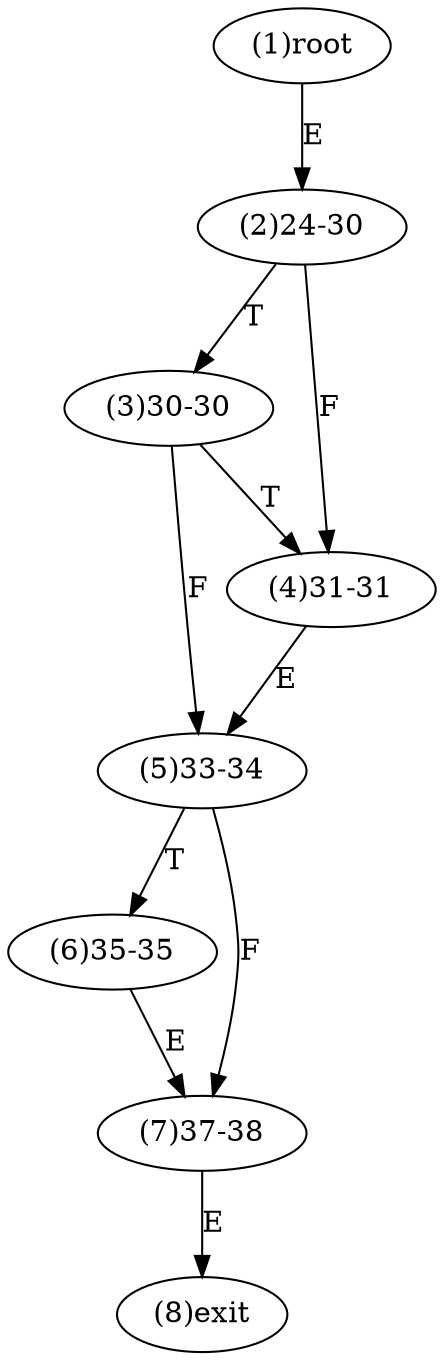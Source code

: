 digraph "" { 
1[ label="(1)root"];
2[ label="(2)24-30"];
3[ label="(3)30-30"];
4[ label="(4)31-31"];
5[ label="(5)33-34"];
6[ label="(6)35-35"];
7[ label="(7)37-38"];
8[ label="(8)exit"];
1->2[ label="E"];
2->4[ label="F"];
2->3[ label="T"];
3->5[ label="F"];
3->4[ label="T"];
4->5[ label="E"];
5->7[ label="F"];
5->6[ label="T"];
6->7[ label="E"];
7->8[ label="E"];
}